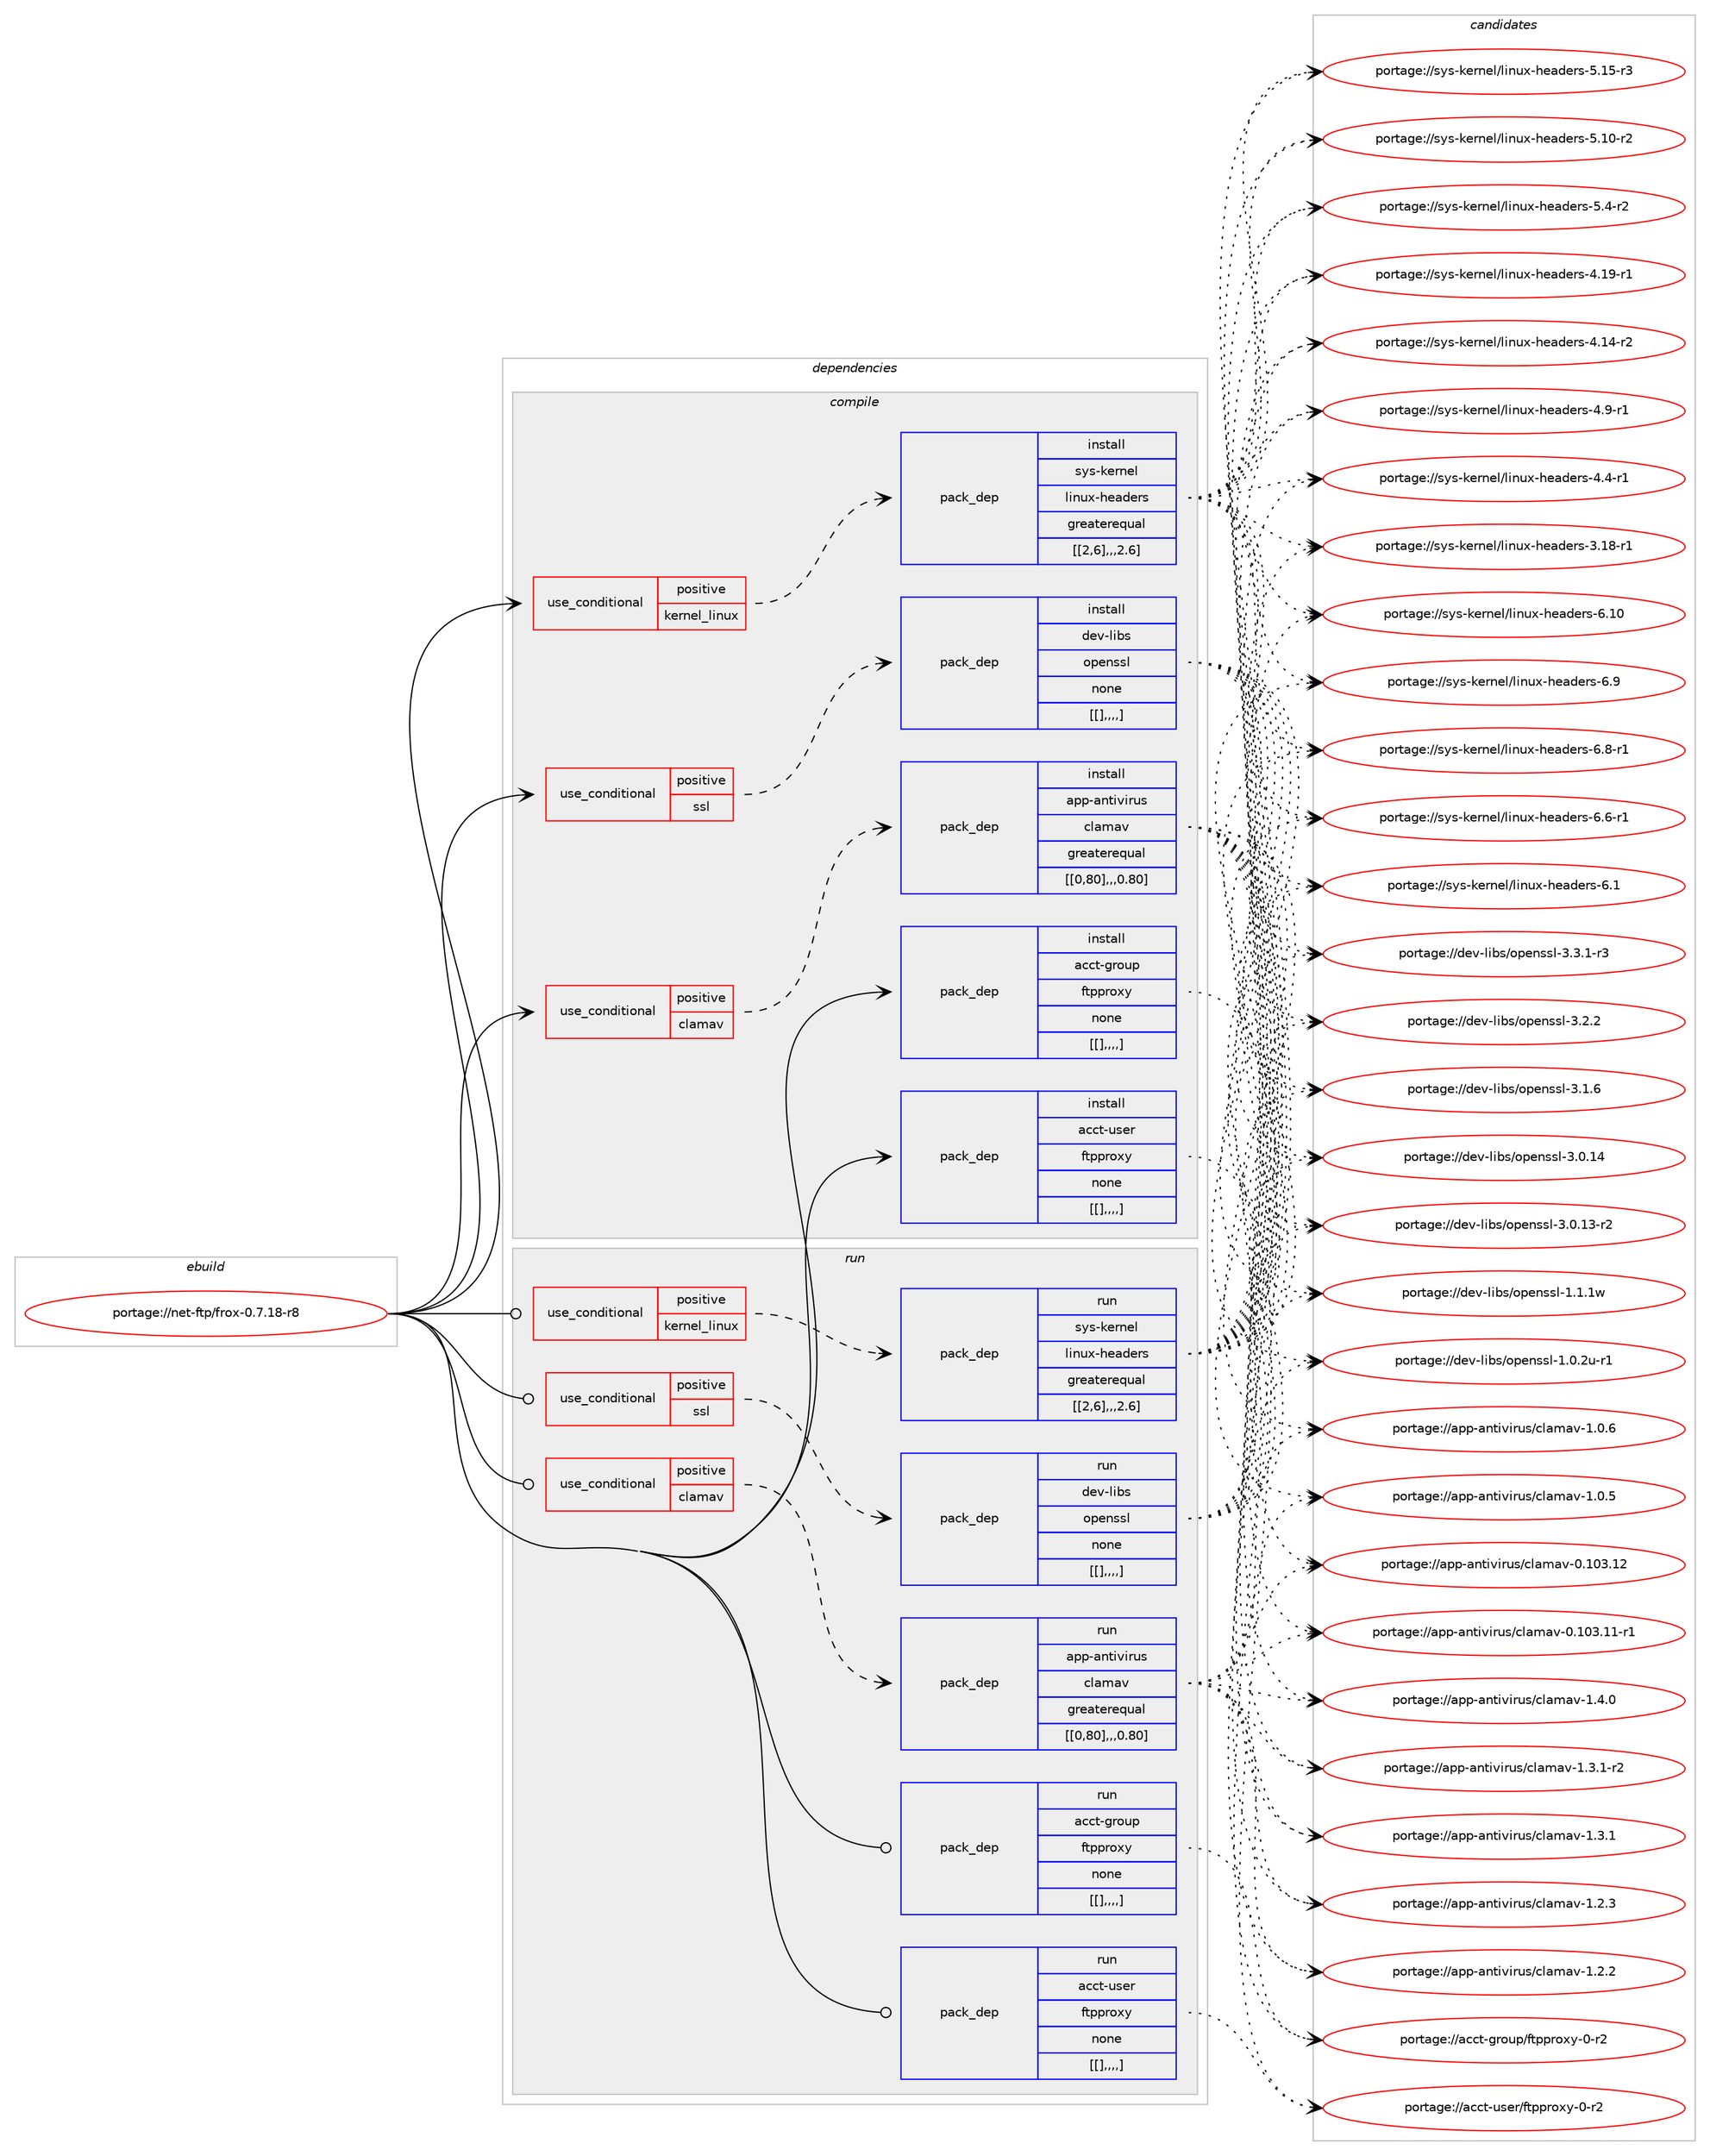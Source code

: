 digraph prolog {

# *************
# Graph options
# *************

newrank=true;
concentrate=true;
compound=true;
graph [rankdir=LR,fontname=Helvetica,fontsize=10,ranksep=1.5];#, ranksep=2.5, nodesep=0.2];
edge  [arrowhead=vee];
node  [fontname=Helvetica,fontsize=10];

# **********
# The ebuild
# **********

subgraph cluster_leftcol {
color=gray;
label=<<i>ebuild</i>>;
id [label="portage://net-ftp/frox-0.7.18-r8", color=red, width=4, href="../net-ftp/frox-0.7.18-r8.svg"];
}

# ****************
# The dependencies
# ****************

subgraph cluster_midcol {
color=gray;
label=<<i>dependencies</i>>;
subgraph cluster_compile {
fillcolor="#eeeeee";
style=filled;
label=<<i>compile</i>>;
subgraph cond95933 {
dependency369058 [label=<<TABLE BORDER="0" CELLBORDER="1" CELLSPACING="0" CELLPADDING="4"><TR><TD ROWSPAN="3" CELLPADDING="10">use_conditional</TD></TR><TR><TD>positive</TD></TR><TR><TD>clamav</TD></TR></TABLE>>, shape=none, color=red];
subgraph pack270367 {
dependency369059 [label=<<TABLE BORDER="0" CELLBORDER="1" CELLSPACING="0" CELLPADDING="4" WIDTH="220"><TR><TD ROWSPAN="6" CELLPADDING="30">pack_dep</TD></TR><TR><TD WIDTH="110">install</TD></TR><TR><TD>app-antivirus</TD></TR><TR><TD>clamav</TD></TR><TR><TD>greaterequal</TD></TR><TR><TD>[[0,80],,,0.80]</TD></TR></TABLE>>, shape=none, color=blue];
}
dependency369058:e -> dependency369059:w [weight=20,style="dashed",arrowhead="vee"];
}
id:e -> dependency369058:w [weight=20,style="solid",arrowhead="vee"];
subgraph cond95934 {
dependency369060 [label=<<TABLE BORDER="0" CELLBORDER="1" CELLSPACING="0" CELLPADDING="4"><TR><TD ROWSPAN="3" CELLPADDING="10">use_conditional</TD></TR><TR><TD>positive</TD></TR><TR><TD>kernel_linux</TD></TR></TABLE>>, shape=none, color=red];
subgraph pack270368 {
dependency369061 [label=<<TABLE BORDER="0" CELLBORDER="1" CELLSPACING="0" CELLPADDING="4" WIDTH="220"><TR><TD ROWSPAN="6" CELLPADDING="30">pack_dep</TD></TR><TR><TD WIDTH="110">install</TD></TR><TR><TD>sys-kernel</TD></TR><TR><TD>linux-headers</TD></TR><TR><TD>greaterequal</TD></TR><TR><TD>[[2,6],,,2.6]</TD></TR></TABLE>>, shape=none, color=blue];
}
dependency369060:e -> dependency369061:w [weight=20,style="dashed",arrowhead="vee"];
}
id:e -> dependency369060:w [weight=20,style="solid",arrowhead="vee"];
subgraph cond95935 {
dependency369062 [label=<<TABLE BORDER="0" CELLBORDER="1" CELLSPACING="0" CELLPADDING="4"><TR><TD ROWSPAN="3" CELLPADDING="10">use_conditional</TD></TR><TR><TD>positive</TD></TR><TR><TD>ssl</TD></TR></TABLE>>, shape=none, color=red];
subgraph pack270369 {
dependency369063 [label=<<TABLE BORDER="0" CELLBORDER="1" CELLSPACING="0" CELLPADDING="4" WIDTH="220"><TR><TD ROWSPAN="6" CELLPADDING="30">pack_dep</TD></TR><TR><TD WIDTH="110">install</TD></TR><TR><TD>dev-libs</TD></TR><TR><TD>openssl</TD></TR><TR><TD>none</TD></TR><TR><TD>[[],,,,]</TD></TR></TABLE>>, shape=none, color=blue];
}
dependency369062:e -> dependency369063:w [weight=20,style="dashed",arrowhead="vee"];
}
id:e -> dependency369062:w [weight=20,style="solid",arrowhead="vee"];
subgraph pack270370 {
dependency369064 [label=<<TABLE BORDER="0" CELLBORDER="1" CELLSPACING="0" CELLPADDING="4" WIDTH="220"><TR><TD ROWSPAN="6" CELLPADDING="30">pack_dep</TD></TR><TR><TD WIDTH="110">install</TD></TR><TR><TD>acct-group</TD></TR><TR><TD>ftpproxy</TD></TR><TR><TD>none</TD></TR><TR><TD>[[],,,,]</TD></TR></TABLE>>, shape=none, color=blue];
}
id:e -> dependency369064:w [weight=20,style="solid",arrowhead="vee"];
subgraph pack270371 {
dependency369065 [label=<<TABLE BORDER="0" CELLBORDER="1" CELLSPACING="0" CELLPADDING="4" WIDTH="220"><TR><TD ROWSPAN="6" CELLPADDING="30">pack_dep</TD></TR><TR><TD WIDTH="110">install</TD></TR><TR><TD>acct-user</TD></TR><TR><TD>ftpproxy</TD></TR><TR><TD>none</TD></TR><TR><TD>[[],,,,]</TD></TR></TABLE>>, shape=none, color=blue];
}
id:e -> dependency369065:w [weight=20,style="solid",arrowhead="vee"];
}
subgraph cluster_compileandrun {
fillcolor="#eeeeee";
style=filled;
label=<<i>compile and run</i>>;
}
subgraph cluster_run {
fillcolor="#eeeeee";
style=filled;
label=<<i>run</i>>;
subgraph cond95936 {
dependency369066 [label=<<TABLE BORDER="0" CELLBORDER="1" CELLSPACING="0" CELLPADDING="4"><TR><TD ROWSPAN="3" CELLPADDING="10">use_conditional</TD></TR><TR><TD>positive</TD></TR><TR><TD>clamav</TD></TR></TABLE>>, shape=none, color=red];
subgraph pack270372 {
dependency369067 [label=<<TABLE BORDER="0" CELLBORDER="1" CELLSPACING="0" CELLPADDING="4" WIDTH="220"><TR><TD ROWSPAN="6" CELLPADDING="30">pack_dep</TD></TR><TR><TD WIDTH="110">run</TD></TR><TR><TD>app-antivirus</TD></TR><TR><TD>clamav</TD></TR><TR><TD>greaterequal</TD></TR><TR><TD>[[0,80],,,0.80]</TD></TR></TABLE>>, shape=none, color=blue];
}
dependency369066:e -> dependency369067:w [weight=20,style="dashed",arrowhead="vee"];
}
id:e -> dependency369066:w [weight=20,style="solid",arrowhead="odot"];
subgraph cond95937 {
dependency369068 [label=<<TABLE BORDER="0" CELLBORDER="1" CELLSPACING="0" CELLPADDING="4"><TR><TD ROWSPAN="3" CELLPADDING="10">use_conditional</TD></TR><TR><TD>positive</TD></TR><TR><TD>kernel_linux</TD></TR></TABLE>>, shape=none, color=red];
subgraph pack270373 {
dependency369069 [label=<<TABLE BORDER="0" CELLBORDER="1" CELLSPACING="0" CELLPADDING="4" WIDTH="220"><TR><TD ROWSPAN="6" CELLPADDING="30">pack_dep</TD></TR><TR><TD WIDTH="110">run</TD></TR><TR><TD>sys-kernel</TD></TR><TR><TD>linux-headers</TD></TR><TR><TD>greaterequal</TD></TR><TR><TD>[[2,6],,,2.6]</TD></TR></TABLE>>, shape=none, color=blue];
}
dependency369068:e -> dependency369069:w [weight=20,style="dashed",arrowhead="vee"];
}
id:e -> dependency369068:w [weight=20,style="solid",arrowhead="odot"];
subgraph cond95938 {
dependency369070 [label=<<TABLE BORDER="0" CELLBORDER="1" CELLSPACING="0" CELLPADDING="4"><TR><TD ROWSPAN="3" CELLPADDING="10">use_conditional</TD></TR><TR><TD>positive</TD></TR><TR><TD>ssl</TD></TR></TABLE>>, shape=none, color=red];
subgraph pack270374 {
dependency369071 [label=<<TABLE BORDER="0" CELLBORDER="1" CELLSPACING="0" CELLPADDING="4" WIDTH="220"><TR><TD ROWSPAN="6" CELLPADDING="30">pack_dep</TD></TR><TR><TD WIDTH="110">run</TD></TR><TR><TD>dev-libs</TD></TR><TR><TD>openssl</TD></TR><TR><TD>none</TD></TR><TR><TD>[[],,,,]</TD></TR></TABLE>>, shape=none, color=blue];
}
dependency369070:e -> dependency369071:w [weight=20,style="dashed",arrowhead="vee"];
}
id:e -> dependency369070:w [weight=20,style="solid",arrowhead="odot"];
subgraph pack270375 {
dependency369072 [label=<<TABLE BORDER="0" CELLBORDER="1" CELLSPACING="0" CELLPADDING="4" WIDTH="220"><TR><TD ROWSPAN="6" CELLPADDING="30">pack_dep</TD></TR><TR><TD WIDTH="110">run</TD></TR><TR><TD>acct-group</TD></TR><TR><TD>ftpproxy</TD></TR><TR><TD>none</TD></TR><TR><TD>[[],,,,]</TD></TR></TABLE>>, shape=none, color=blue];
}
id:e -> dependency369072:w [weight=20,style="solid",arrowhead="odot"];
subgraph pack270376 {
dependency369073 [label=<<TABLE BORDER="0" CELLBORDER="1" CELLSPACING="0" CELLPADDING="4" WIDTH="220"><TR><TD ROWSPAN="6" CELLPADDING="30">pack_dep</TD></TR><TR><TD WIDTH="110">run</TD></TR><TR><TD>acct-user</TD></TR><TR><TD>ftpproxy</TD></TR><TR><TD>none</TD></TR><TR><TD>[[],,,,]</TD></TR></TABLE>>, shape=none, color=blue];
}
id:e -> dependency369073:w [weight=20,style="solid",arrowhead="odot"];
}
}

# **************
# The candidates
# **************

subgraph cluster_choices {
rank=same;
color=gray;
label=<<i>candidates</i>>;

subgraph choice270367 {
color=black;
nodesep=1;
choice97112112459711011610511810511411711547991089710997118454946524648 [label="portage://app-antivirus/clamav-1.4.0", color=red, width=4,href="../app-antivirus/clamav-1.4.0.svg"];
choice971121124597110116105118105114117115479910897109971184549465146494511450 [label="portage://app-antivirus/clamav-1.3.1-r2", color=red, width=4,href="../app-antivirus/clamav-1.3.1-r2.svg"];
choice97112112459711011610511810511411711547991089710997118454946514649 [label="portage://app-antivirus/clamav-1.3.1", color=red, width=4,href="../app-antivirus/clamav-1.3.1.svg"];
choice97112112459711011610511810511411711547991089710997118454946504651 [label="portage://app-antivirus/clamav-1.2.3", color=red, width=4,href="../app-antivirus/clamav-1.2.3.svg"];
choice97112112459711011610511810511411711547991089710997118454946504650 [label="portage://app-antivirus/clamav-1.2.2", color=red, width=4,href="../app-antivirus/clamav-1.2.2.svg"];
choice97112112459711011610511810511411711547991089710997118454946484654 [label="portage://app-antivirus/clamav-1.0.6", color=red, width=4,href="../app-antivirus/clamav-1.0.6.svg"];
choice97112112459711011610511810511411711547991089710997118454946484653 [label="portage://app-antivirus/clamav-1.0.5", color=red, width=4,href="../app-antivirus/clamav-1.0.5.svg"];
choice97112112459711011610511810511411711547991089710997118454846494851464950 [label="portage://app-antivirus/clamav-0.103.12", color=red, width=4,href="../app-antivirus/clamav-0.103.12.svg"];
choice971121124597110116105118105114117115479910897109971184548464948514649494511449 [label="portage://app-antivirus/clamav-0.103.11-r1", color=red, width=4,href="../app-antivirus/clamav-0.103.11-r1.svg"];
dependency369059:e -> choice97112112459711011610511810511411711547991089710997118454946524648:w [style=dotted,weight="100"];
dependency369059:e -> choice971121124597110116105118105114117115479910897109971184549465146494511450:w [style=dotted,weight="100"];
dependency369059:e -> choice97112112459711011610511810511411711547991089710997118454946514649:w [style=dotted,weight="100"];
dependency369059:e -> choice97112112459711011610511810511411711547991089710997118454946504651:w [style=dotted,weight="100"];
dependency369059:e -> choice97112112459711011610511810511411711547991089710997118454946504650:w [style=dotted,weight="100"];
dependency369059:e -> choice97112112459711011610511810511411711547991089710997118454946484654:w [style=dotted,weight="100"];
dependency369059:e -> choice97112112459711011610511810511411711547991089710997118454946484653:w [style=dotted,weight="100"];
dependency369059:e -> choice97112112459711011610511810511411711547991089710997118454846494851464950:w [style=dotted,weight="100"];
dependency369059:e -> choice971121124597110116105118105114117115479910897109971184548464948514649494511449:w [style=dotted,weight="100"];
}
subgraph choice270368 {
color=black;
nodesep=1;
choice115121115451071011141101011084710810511011712045104101971001011141154554464948 [label="portage://sys-kernel/linux-headers-6.10", color=red, width=4,href="../sys-kernel/linux-headers-6.10.svg"];
choice1151211154510710111411010110847108105110117120451041019710010111411545544657 [label="portage://sys-kernel/linux-headers-6.9", color=red, width=4,href="../sys-kernel/linux-headers-6.9.svg"];
choice11512111545107101114110101108471081051101171204510410197100101114115455446564511449 [label="portage://sys-kernel/linux-headers-6.8-r1", color=red, width=4,href="../sys-kernel/linux-headers-6.8-r1.svg"];
choice11512111545107101114110101108471081051101171204510410197100101114115455446544511449 [label="portage://sys-kernel/linux-headers-6.6-r1", color=red, width=4,href="../sys-kernel/linux-headers-6.6-r1.svg"];
choice1151211154510710111411010110847108105110117120451041019710010111411545544649 [label="portage://sys-kernel/linux-headers-6.1", color=red, width=4,href="../sys-kernel/linux-headers-6.1.svg"];
choice1151211154510710111411010110847108105110117120451041019710010111411545534649534511451 [label="portage://sys-kernel/linux-headers-5.15-r3", color=red, width=4,href="../sys-kernel/linux-headers-5.15-r3.svg"];
choice1151211154510710111411010110847108105110117120451041019710010111411545534649484511450 [label="portage://sys-kernel/linux-headers-5.10-r2", color=red, width=4,href="../sys-kernel/linux-headers-5.10-r2.svg"];
choice11512111545107101114110101108471081051101171204510410197100101114115455346524511450 [label="portage://sys-kernel/linux-headers-5.4-r2", color=red, width=4,href="../sys-kernel/linux-headers-5.4-r2.svg"];
choice1151211154510710111411010110847108105110117120451041019710010111411545524649574511449 [label="portage://sys-kernel/linux-headers-4.19-r1", color=red, width=4,href="../sys-kernel/linux-headers-4.19-r1.svg"];
choice1151211154510710111411010110847108105110117120451041019710010111411545524649524511450 [label="portage://sys-kernel/linux-headers-4.14-r2", color=red, width=4,href="../sys-kernel/linux-headers-4.14-r2.svg"];
choice11512111545107101114110101108471081051101171204510410197100101114115455246574511449 [label="portage://sys-kernel/linux-headers-4.9-r1", color=red, width=4,href="../sys-kernel/linux-headers-4.9-r1.svg"];
choice11512111545107101114110101108471081051101171204510410197100101114115455246524511449 [label="portage://sys-kernel/linux-headers-4.4-r1", color=red, width=4,href="../sys-kernel/linux-headers-4.4-r1.svg"];
choice1151211154510710111411010110847108105110117120451041019710010111411545514649564511449 [label="portage://sys-kernel/linux-headers-3.18-r1", color=red, width=4,href="../sys-kernel/linux-headers-3.18-r1.svg"];
dependency369061:e -> choice115121115451071011141101011084710810511011712045104101971001011141154554464948:w [style=dotted,weight="100"];
dependency369061:e -> choice1151211154510710111411010110847108105110117120451041019710010111411545544657:w [style=dotted,weight="100"];
dependency369061:e -> choice11512111545107101114110101108471081051101171204510410197100101114115455446564511449:w [style=dotted,weight="100"];
dependency369061:e -> choice11512111545107101114110101108471081051101171204510410197100101114115455446544511449:w [style=dotted,weight="100"];
dependency369061:e -> choice1151211154510710111411010110847108105110117120451041019710010111411545544649:w [style=dotted,weight="100"];
dependency369061:e -> choice1151211154510710111411010110847108105110117120451041019710010111411545534649534511451:w [style=dotted,weight="100"];
dependency369061:e -> choice1151211154510710111411010110847108105110117120451041019710010111411545534649484511450:w [style=dotted,weight="100"];
dependency369061:e -> choice11512111545107101114110101108471081051101171204510410197100101114115455346524511450:w [style=dotted,weight="100"];
dependency369061:e -> choice1151211154510710111411010110847108105110117120451041019710010111411545524649574511449:w [style=dotted,weight="100"];
dependency369061:e -> choice1151211154510710111411010110847108105110117120451041019710010111411545524649524511450:w [style=dotted,weight="100"];
dependency369061:e -> choice11512111545107101114110101108471081051101171204510410197100101114115455246574511449:w [style=dotted,weight="100"];
dependency369061:e -> choice11512111545107101114110101108471081051101171204510410197100101114115455246524511449:w [style=dotted,weight="100"];
dependency369061:e -> choice1151211154510710111411010110847108105110117120451041019710010111411545514649564511449:w [style=dotted,weight="100"];
}
subgraph choice270369 {
color=black;
nodesep=1;
choice1001011184510810598115471111121011101151151084551465146494511451 [label="portage://dev-libs/openssl-3.3.1-r3", color=red, width=4,href="../dev-libs/openssl-3.3.1-r3.svg"];
choice100101118451081059811547111112101110115115108455146504650 [label="portage://dev-libs/openssl-3.2.2", color=red, width=4,href="../dev-libs/openssl-3.2.2.svg"];
choice100101118451081059811547111112101110115115108455146494654 [label="portage://dev-libs/openssl-3.1.6", color=red, width=4,href="../dev-libs/openssl-3.1.6.svg"];
choice10010111845108105981154711111210111011511510845514648464952 [label="portage://dev-libs/openssl-3.0.14", color=red, width=4,href="../dev-libs/openssl-3.0.14.svg"];
choice100101118451081059811547111112101110115115108455146484649514511450 [label="portage://dev-libs/openssl-3.0.13-r2", color=red, width=4,href="../dev-libs/openssl-3.0.13-r2.svg"];
choice100101118451081059811547111112101110115115108454946494649119 [label="portage://dev-libs/openssl-1.1.1w", color=red, width=4,href="../dev-libs/openssl-1.1.1w.svg"];
choice1001011184510810598115471111121011101151151084549464846501174511449 [label="portage://dev-libs/openssl-1.0.2u-r1", color=red, width=4,href="../dev-libs/openssl-1.0.2u-r1.svg"];
dependency369063:e -> choice1001011184510810598115471111121011101151151084551465146494511451:w [style=dotted,weight="100"];
dependency369063:e -> choice100101118451081059811547111112101110115115108455146504650:w [style=dotted,weight="100"];
dependency369063:e -> choice100101118451081059811547111112101110115115108455146494654:w [style=dotted,weight="100"];
dependency369063:e -> choice10010111845108105981154711111210111011511510845514648464952:w [style=dotted,weight="100"];
dependency369063:e -> choice100101118451081059811547111112101110115115108455146484649514511450:w [style=dotted,weight="100"];
dependency369063:e -> choice100101118451081059811547111112101110115115108454946494649119:w [style=dotted,weight="100"];
dependency369063:e -> choice1001011184510810598115471111121011101151151084549464846501174511449:w [style=dotted,weight="100"];
}
subgraph choice270370 {
color=black;
nodesep=1;
choice979999116451031141111171124710211611211211411112012145484511450 [label="portage://acct-group/ftpproxy-0-r2", color=red, width=4,href="../acct-group/ftpproxy-0-r2.svg"];
dependency369064:e -> choice979999116451031141111171124710211611211211411112012145484511450:w [style=dotted,weight="100"];
}
subgraph choice270371 {
color=black;
nodesep=1;
choice979999116451171151011144710211611211211411112012145484511450 [label="portage://acct-user/ftpproxy-0-r2", color=red, width=4,href="../acct-user/ftpproxy-0-r2.svg"];
dependency369065:e -> choice979999116451171151011144710211611211211411112012145484511450:w [style=dotted,weight="100"];
}
subgraph choice270372 {
color=black;
nodesep=1;
choice97112112459711011610511810511411711547991089710997118454946524648 [label="portage://app-antivirus/clamav-1.4.0", color=red, width=4,href="../app-antivirus/clamav-1.4.0.svg"];
choice971121124597110116105118105114117115479910897109971184549465146494511450 [label="portage://app-antivirus/clamav-1.3.1-r2", color=red, width=4,href="../app-antivirus/clamav-1.3.1-r2.svg"];
choice97112112459711011610511810511411711547991089710997118454946514649 [label="portage://app-antivirus/clamav-1.3.1", color=red, width=4,href="../app-antivirus/clamav-1.3.1.svg"];
choice97112112459711011610511810511411711547991089710997118454946504651 [label="portage://app-antivirus/clamav-1.2.3", color=red, width=4,href="../app-antivirus/clamav-1.2.3.svg"];
choice97112112459711011610511810511411711547991089710997118454946504650 [label="portage://app-antivirus/clamav-1.2.2", color=red, width=4,href="../app-antivirus/clamav-1.2.2.svg"];
choice97112112459711011610511810511411711547991089710997118454946484654 [label="portage://app-antivirus/clamav-1.0.6", color=red, width=4,href="../app-antivirus/clamav-1.0.6.svg"];
choice97112112459711011610511810511411711547991089710997118454946484653 [label="portage://app-antivirus/clamav-1.0.5", color=red, width=4,href="../app-antivirus/clamav-1.0.5.svg"];
choice97112112459711011610511810511411711547991089710997118454846494851464950 [label="portage://app-antivirus/clamav-0.103.12", color=red, width=4,href="../app-antivirus/clamav-0.103.12.svg"];
choice971121124597110116105118105114117115479910897109971184548464948514649494511449 [label="portage://app-antivirus/clamav-0.103.11-r1", color=red, width=4,href="../app-antivirus/clamav-0.103.11-r1.svg"];
dependency369067:e -> choice97112112459711011610511810511411711547991089710997118454946524648:w [style=dotted,weight="100"];
dependency369067:e -> choice971121124597110116105118105114117115479910897109971184549465146494511450:w [style=dotted,weight="100"];
dependency369067:e -> choice97112112459711011610511810511411711547991089710997118454946514649:w [style=dotted,weight="100"];
dependency369067:e -> choice97112112459711011610511810511411711547991089710997118454946504651:w [style=dotted,weight="100"];
dependency369067:e -> choice97112112459711011610511810511411711547991089710997118454946504650:w [style=dotted,weight="100"];
dependency369067:e -> choice97112112459711011610511810511411711547991089710997118454946484654:w [style=dotted,weight="100"];
dependency369067:e -> choice97112112459711011610511810511411711547991089710997118454946484653:w [style=dotted,weight="100"];
dependency369067:e -> choice97112112459711011610511810511411711547991089710997118454846494851464950:w [style=dotted,weight="100"];
dependency369067:e -> choice971121124597110116105118105114117115479910897109971184548464948514649494511449:w [style=dotted,weight="100"];
}
subgraph choice270373 {
color=black;
nodesep=1;
choice115121115451071011141101011084710810511011712045104101971001011141154554464948 [label="portage://sys-kernel/linux-headers-6.10", color=red, width=4,href="../sys-kernel/linux-headers-6.10.svg"];
choice1151211154510710111411010110847108105110117120451041019710010111411545544657 [label="portage://sys-kernel/linux-headers-6.9", color=red, width=4,href="../sys-kernel/linux-headers-6.9.svg"];
choice11512111545107101114110101108471081051101171204510410197100101114115455446564511449 [label="portage://sys-kernel/linux-headers-6.8-r1", color=red, width=4,href="../sys-kernel/linux-headers-6.8-r1.svg"];
choice11512111545107101114110101108471081051101171204510410197100101114115455446544511449 [label="portage://sys-kernel/linux-headers-6.6-r1", color=red, width=4,href="../sys-kernel/linux-headers-6.6-r1.svg"];
choice1151211154510710111411010110847108105110117120451041019710010111411545544649 [label="portage://sys-kernel/linux-headers-6.1", color=red, width=4,href="../sys-kernel/linux-headers-6.1.svg"];
choice1151211154510710111411010110847108105110117120451041019710010111411545534649534511451 [label="portage://sys-kernel/linux-headers-5.15-r3", color=red, width=4,href="../sys-kernel/linux-headers-5.15-r3.svg"];
choice1151211154510710111411010110847108105110117120451041019710010111411545534649484511450 [label="portage://sys-kernel/linux-headers-5.10-r2", color=red, width=4,href="../sys-kernel/linux-headers-5.10-r2.svg"];
choice11512111545107101114110101108471081051101171204510410197100101114115455346524511450 [label="portage://sys-kernel/linux-headers-5.4-r2", color=red, width=4,href="../sys-kernel/linux-headers-5.4-r2.svg"];
choice1151211154510710111411010110847108105110117120451041019710010111411545524649574511449 [label="portage://sys-kernel/linux-headers-4.19-r1", color=red, width=4,href="../sys-kernel/linux-headers-4.19-r1.svg"];
choice1151211154510710111411010110847108105110117120451041019710010111411545524649524511450 [label="portage://sys-kernel/linux-headers-4.14-r2", color=red, width=4,href="../sys-kernel/linux-headers-4.14-r2.svg"];
choice11512111545107101114110101108471081051101171204510410197100101114115455246574511449 [label="portage://sys-kernel/linux-headers-4.9-r1", color=red, width=4,href="../sys-kernel/linux-headers-4.9-r1.svg"];
choice11512111545107101114110101108471081051101171204510410197100101114115455246524511449 [label="portage://sys-kernel/linux-headers-4.4-r1", color=red, width=4,href="../sys-kernel/linux-headers-4.4-r1.svg"];
choice1151211154510710111411010110847108105110117120451041019710010111411545514649564511449 [label="portage://sys-kernel/linux-headers-3.18-r1", color=red, width=4,href="../sys-kernel/linux-headers-3.18-r1.svg"];
dependency369069:e -> choice115121115451071011141101011084710810511011712045104101971001011141154554464948:w [style=dotted,weight="100"];
dependency369069:e -> choice1151211154510710111411010110847108105110117120451041019710010111411545544657:w [style=dotted,weight="100"];
dependency369069:e -> choice11512111545107101114110101108471081051101171204510410197100101114115455446564511449:w [style=dotted,weight="100"];
dependency369069:e -> choice11512111545107101114110101108471081051101171204510410197100101114115455446544511449:w [style=dotted,weight="100"];
dependency369069:e -> choice1151211154510710111411010110847108105110117120451041019710010111411545544649:w [style=dotted,weight="100"];
dependency369069:e -> choice1151211154510710111411010110847108105110117120451041019710010111411545534649534511451:w [style=dotted,weight="100"];
dependency369069:e -> choice1151211154510710111411010110847108105110117120451041019710010111411545534649484511450:w [style=dotted,weight="100"];
dependency369069:e -> choice11512111545107101114110101108471081051101171204510410197100101114115455346524511450:w [style=dotted,weight="100"];
dependency369069:e -> choice1151211154510710111411010110847108105110117120451041019710010111411545524649574511449:w [style=dotted,weight="100"];
dependency369069:e -> choice1151211154510710111411010110847108105110117120451041019710010111411545524649524511450:w [style=dotted,weight="100"];
dependency369069:e -> choice11512111545107101114110101108471081051101171204510410197100101114115455246574511449:w [style=dotted,weight="100"];
dependency369069:e -> choice11512111545107101114110101108471081051101171204510410197100101114115455246524511449:w [style=dotted,weight="100"];
dependency369069:e -> choice1151211154510710111411010110847108105110117120451041019710010111411545514649564511449:w [style=dotted,weight="100"];
}
subgraph choice270374 {
color=black;
nodesep=1;
choice1001011184510810598115471111121011101151151084551465146494511451 [label="portage://dev-libs/openssl-3.3.1-r3", color=red, width=4,href="../dev-libs/openssl-3.3.1-r3.svg"];
choice100101118451081059811547111112101110115115108455146504650 [label="portage://dev-libs/openssl-3.2.2", color=red, width=4,href="../dev-libs/openssl-3.2.2.svg"];
choice100101118451081059811547111112101110115115108455146494654 [label="portage://dev-libs/openssl-3.1.6", color=red, width=4,href="../dev-libs/openssl-3.1.6.svg"];
choice10010111845108105981154711111210111011511510845514648464952 [label="portage://dev-libs/openssl-3.0.14", color=red, width=4,href="../dev-libs/openssl-3.0.14.svg"];
choice100101118451081059811547111112101110115115108455146484649514511450 [label="portage://dev-libs/openssl-3.0.13-r2", color=red, width=4,href="../dev-libs/openssl-3.0.13-r2.svg"];
choice100101118451081059811547111112101110115115108454946494649119 [label="portage://dev-libs/openssl-1.1.1w", color=red, width=4,href="../dev-libs/openssl-1.1.1w.svg"];
choice1001011184510810598115471111121011101151151084549464846501174511449 [label="portage://dev-libs/openssl-1.0.2u-r1", color=red, width=4,href="../dev-libs/openssl-1.0.2u-r1.svg"];
dependency369071:e -> choice1001011184510810598115471111121011101151151084551465146494511451:w [style=dotted,weight="100"];
dependency369071:e -> choice100101118451081059811547111112101110115115108455146504650:w [style=dotted,weight="100"];
dependency369071:e -> choice100101118451081059811547111112101110115115108455146494654:w [style=dotted,weight="100"];
dependency369071:e -> choice10010111845108105981154711111210111011511510845514648464952:w [style=dotted,weight="100"];
dependency369071:e -> choice100101118451081059811547111112101110115115108455146484649514511450:w [style=dotted,weight="100"];
dependency369071:e -> choice100101118451081059811547111112101110115115108454946494649119:w [style=dotted,weight="100"];
dependency369071:e -> choice1001011184510810598115471111121011101151151084549464846501174511449:w [style=dotted,weight="100"];
}
subgraph choice270375 {
color=black;
nodesep=1;
choice979999116451031141111171124710211611211211411112012145484511450 [label="portage://acct-group/ftpproxy-0-r2", color=red, width=4,href="../acct-group/ftpproxy-0-r2.svg"];
dependency369072:e -> choice979999116451031141111171124710211611211211411112012145484511450:w [style=dotted,weight="100"];
}
subgraph choice270376 {
color=black;
nodesep=1;
choice979999116451171151011144710211611211211411112012145484511450 [label="portage://acct-user/ftpproxy-0-r2", color=red, width=4,href="../acct-user/ftpproxy-0-r2.svg"];
dependency369073:e -> choice979999116451171151011144710211611211211411112012145484511450:w [style=dotted,weight="100"];
}
}

}
